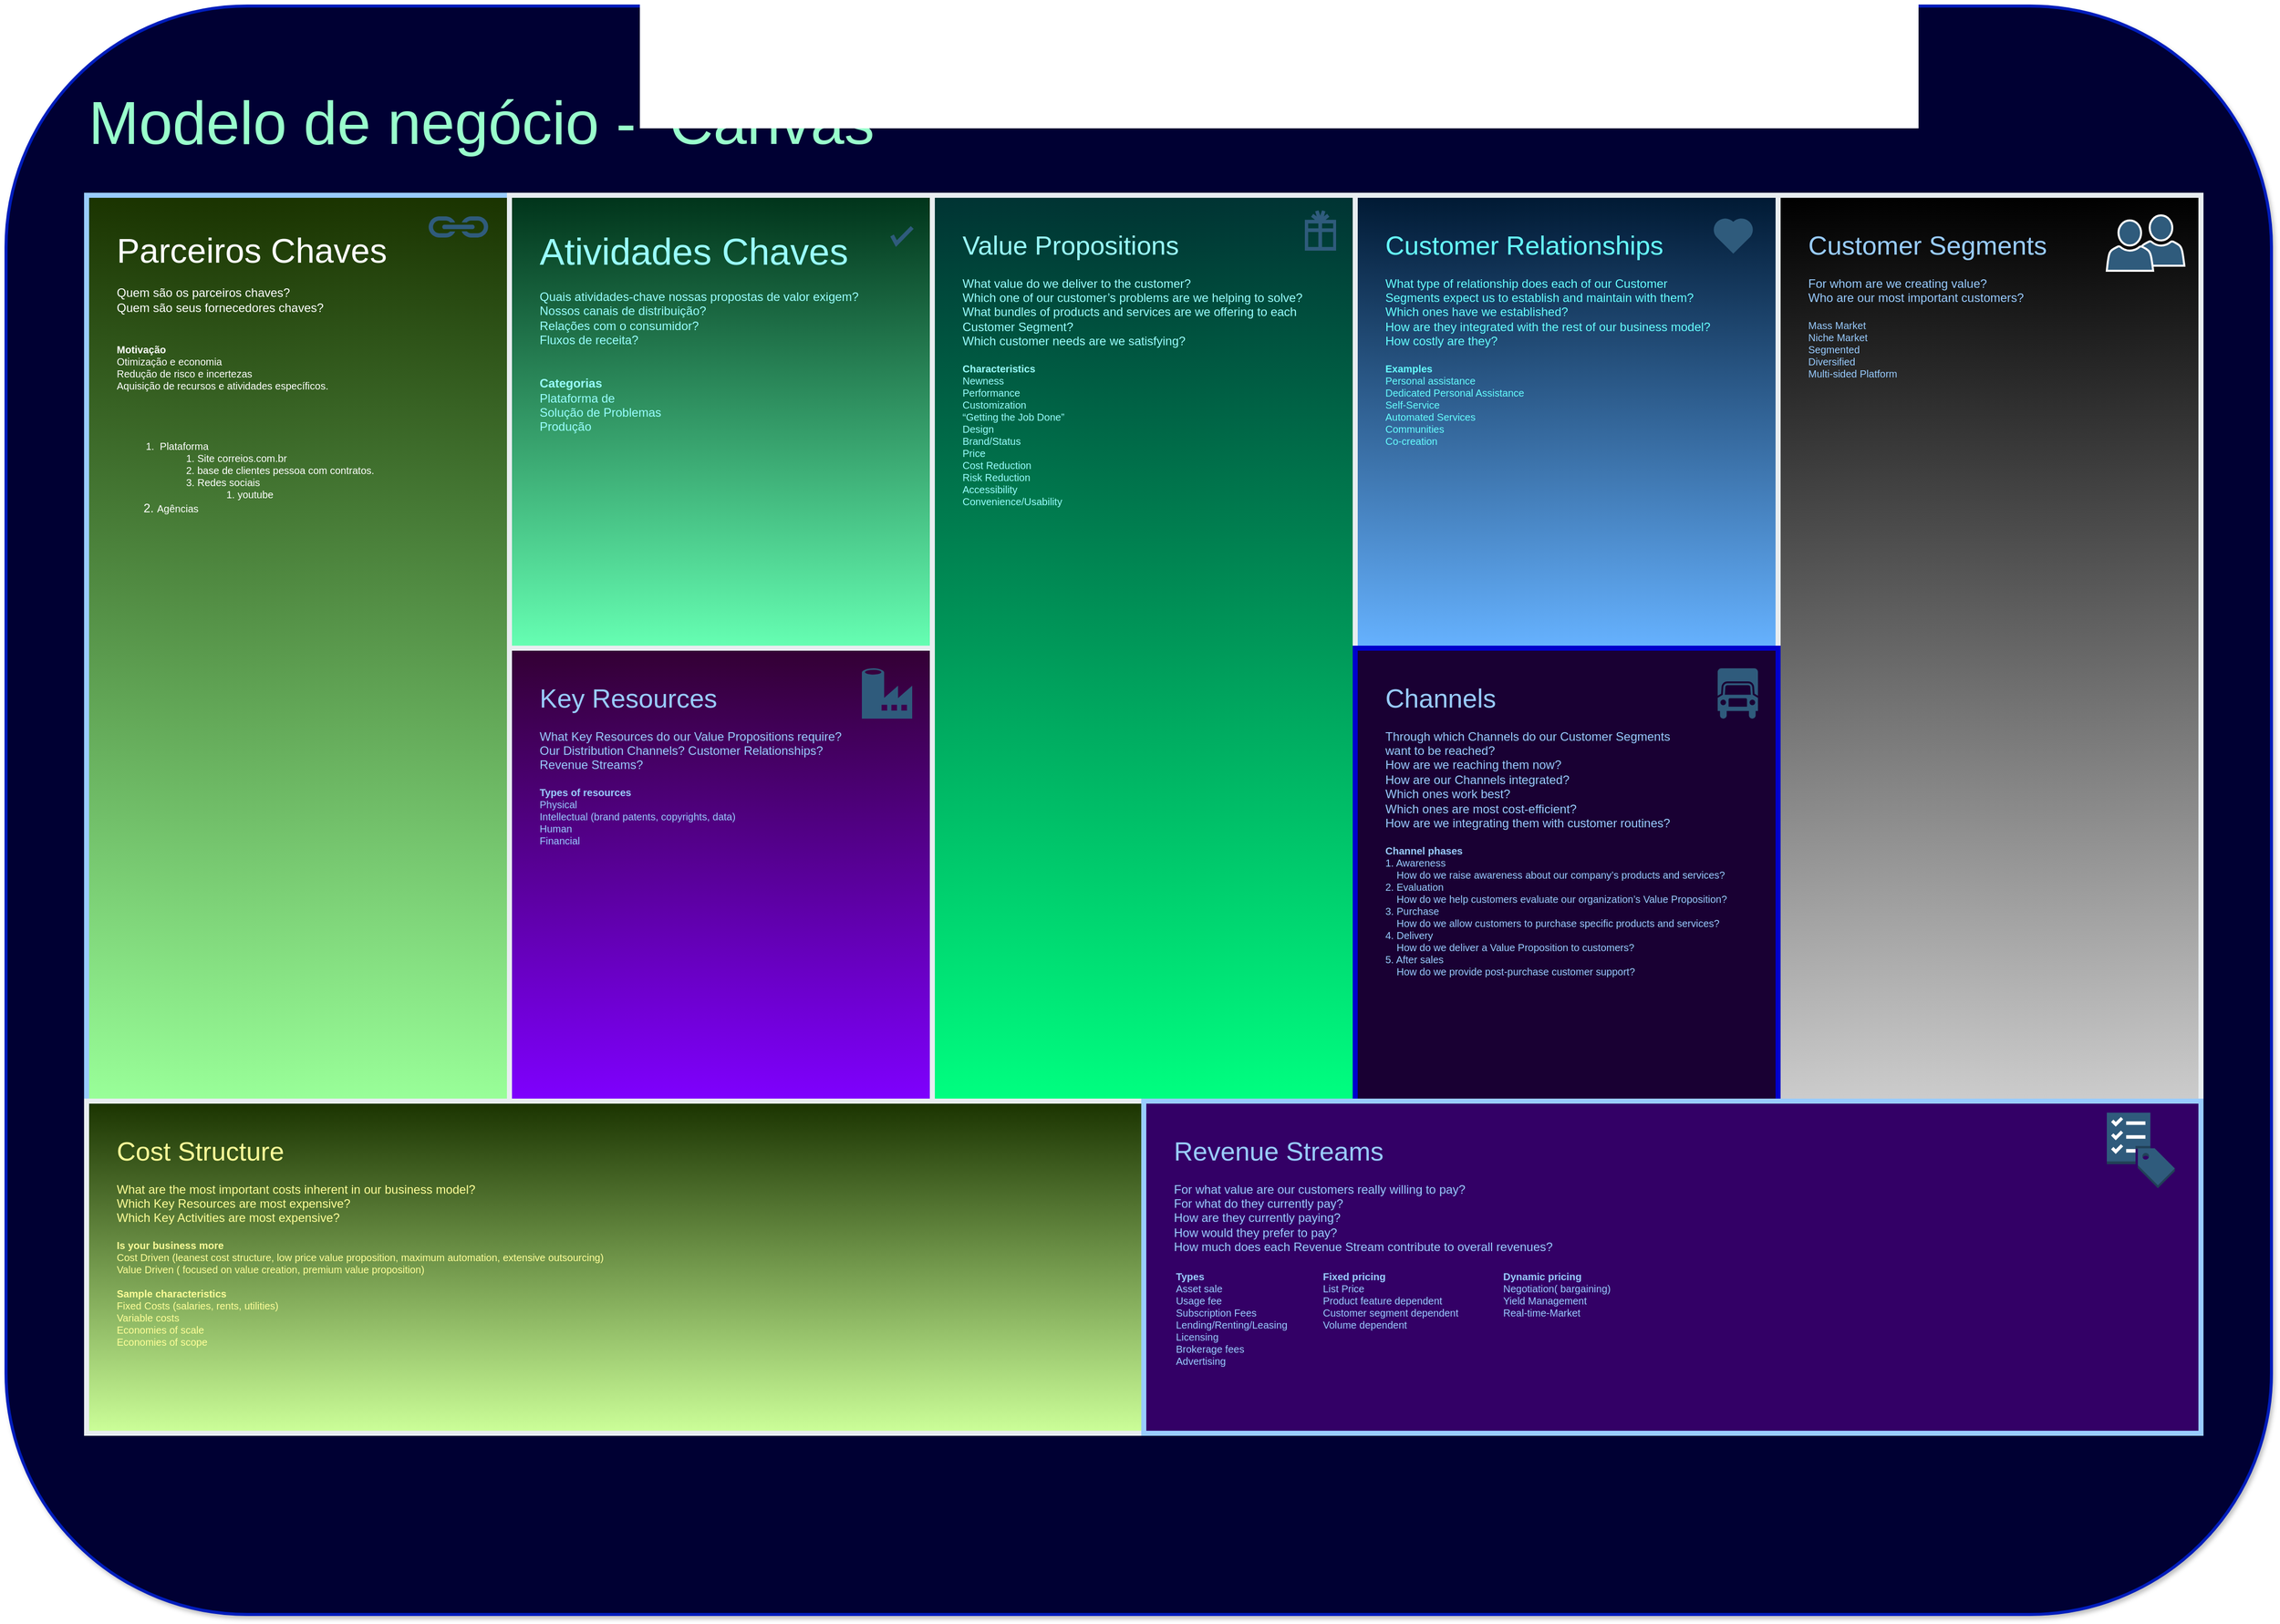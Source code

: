 <mxfile version="23.0.2" type="github">
  <diagram id="07fea595-8f29-1299-0266-81d95cde20df" name="Page-1">
    <mxGraphModel dx="6287" dy="2100" grid="1" gridSize="10" guides="1" tooltips="1" connect="1" arrows="1" fold="1" page="1" pageScale="1" pageWidth="1169" pageHeight="827" background="none" math="0" shadow="0">
      <root>
        <mxCell id="0" />
        <mxCell id="1" parent="0" />
        <mxCell id="698" value="" style="rounded=1;whiteSpace=wrap;html=1;shadow=1;labelBackgroundColor=none;strokeColor=#001DBC;strokeWidth=3;fillColor=#000033;fontSize=60;align=left;fontColor=#ffffff;glass=0;" parent="1" vertex="1">
          <mxGeometry x="-2290" y="32" width="2250" height="1598" as="geometry" />
        </mxCell>
        <mxCell id="699" value="&lt;div style=&quot;font-size: 26px&quot;&gt;&lt;font color=&quot;#66ffff&quot; style=&quot;font-size: 26px&quot;&gt;Customer Relationships&lt;/font&gt;&lt;/div&gt;&lt;div&gt;&lt;font color=&quot;#66ffff&quot;&gt;&lt;br&gt;&lt;/font&gt;&lt;/div&gt;&lt;div&gt;&lt;font color=&quot;#66ffff&quot;&gt;What type of relationship does each of our Customer&lt;/font&gt;&lt;/div&gt;&lt;div&gt;&lt;font color=&quot;#66ffff&quot;&gt;Segments expect us to establish and maintain with them?&lt;/font&gt;&lt;/div&gt;&lt;div&gt;&lt;font color=&quot;#66ffff&quot;&gt;Which ones have we established?&lt;/font&gt;&lt;/div&gt;&lt;div&gt;&lt;font color=&quot;#66ffff&quot;&gt;How are they integrated with the rest of our business model?&lt;/font&gt;&lt;/div&gt;&lt;div&gt;&lt;font color=&quot;#66ffff&quot;&gt;How costly are they?&lt;/font&gt;&lt;/div&gt;&lt;div&gt;&lt;font color=&quot;#66ffff&quot;&gt;&lt;br&gt;&lt;/font&gt;&lt;/div&gt;&lt;div style=&quot;font-size: 10px&quot;&gt;&lt;font color=&quot;#66ffff&quot; style=&quot;font-size: 10px&quot;&gt;&lt;b&gt;Examples&lt;/b&gt;&lt;/font&gt;&lt;/div&gt;&lt;div style=&quot;font-size: 10px&quot;&gt;&lt;font color=&quot;#66ffff&quot; style=&quot;font-size: 10px&quot;&gt;Personal assistance&lt;/font&gt;&lt;/div&gt;&lt;div style=&quot;font-size: 10px&quot;&gt;&lt;font color=&quot;#66ffff&quot; style=&quot;font-size: 10px&quot;&gt;Dedicated Personal Assistance&lt;/font&gt;&lt;/div&gt;&lt;div style=&quot;font-size: 10px&quot;&gt;&lt;font color=&quot;#66ffff&quot; style=&quot;font-size: 10px&quot;&gt;Self-Service&lt;/font&gt;&lt;/div&gt;&lt;div style=&quot;font-size: 10px&quot;&gt;&lt;font color=&quot;#66ffff&quot; style=&quot;font-size: 10px&quot;&gt;Automated Services&lt;/font&gt;&lt;/div&gt;&lt;div style=&quot;font-size: 10px&quot;&gt;&lt;font color=&quot;#66ffff&quot; style=&quot;font-size: 10px&quot;&gt;Communities&lt;/font&gt;&lt;/div&gt;&lt;div style=&quot;font-size: 10px&quot;&gt;&lt;font color=&quot;#66ffff&quot; style=&quot;font-size: 10px&quot;&gt;Co-creation&lt;/font&gt;&lt;/div&gt;" style="rounded=0;whiteSpace=wrap;html=1;shadow=0;labelBackgroundColor=none;strokeColor=#e8edf0;strokeWidth=5;fillColor=#001933;fontSize=12;fontColor=#2F5B7C;align=left;verticalAlign=top;spacing=30;gradientColor=#66B2FF;" parent="1" vertex="1">
          <mxGeometry x="-950" y="220" width="420" height="450" as="geometry" />
        </mxCell>
        <mxCell id="700" value="&lt;font&gt;&lt;font style=&quot;font-size: 34px;&quot;&gt;Parceiros Chaves&lt;/font&gt;&lt;br&gt;&lt;/font&gt;&lt;font style=&quot;font-size: 12px&quot;&gt;&lt;br style=&quot;font-size: 12px&quot;&gt;&lt;font style=&quot;font-size: 12px&quot;&gt;Quem são os parceiros chaves?&lt;br style=&quot;font-size: 12px&quot;&gt;Quem são seus fornecedores chaves?&lt;br style=&quot;font-size: 12px&quot;&gt;&lt;br style=&quot;font-size: 12px&quot;&gt;&lt;/font&gt;&lt;br style=&quot;font-size: 12px&quot;&gt;&lt;/font&gt;&lt;div style=&quot;font-size: 10px&quot;&gt;&lt;font style=&quot;font-size: 10px&quot;&gt;&lt;b&gt;Motivação&lt;/b&gt;&lt;/font&gt;&lt;/div&gt;&lt;div style=&quot;font-size: 10px&quot;&gt;&lt;font style=&quot;font-size: 10px&quot;&gt;Otimização e economia&lt;/font&gt;&lt;/div&gt;&lt;div style=&quot;font-size: 10px&quot;&gt;&lt;font style=&quot;font-size: 10px&quot;&gt;Redução de risco e incertezas&lt;/font&gt;&lt;/div&gt;&lt;div style=&quot;font-size: 10px&quot;&gt;&lt;font style=&quot;font-size: 10px&quot;&gt;Aquisição de recursos e atividades específicos.&lt;/font&gt;&lt;/div&gt;&lt;div style=&quot;font-size: 10px&quot;&gt;&lt;font style=&quot;font-size: 10px&quot;&gt;&lt;br&gt;&lt;/font&gt;&lt;/div&gt;&lt;div style=&quot;font-size: 10px&quot;&gt;&lt;font style=&quot;font-size: 10px&quot;&gt;&lt;br&gt;&lt;/font&gt;&lt;/div&gt;&lt;div style=&quot;font-size: 10px&quot;&gt;&lt;font style=&quot;font-size: 10px&quot;&gt;&lt;br&gt;&lt;/font&gt;&lt;/div&gt;&lt;div style=&quot;&quot;&gt;&lt;ol style=&quot;&quot;&gt;&lt;li style=&quot;font-size: 10px;&quot;&gt;&lt;font style=&quot;font-size: 10px&quot;&gt;&amp;nbsp;Plataforma&lt;/font&gt;&lt;/li&gt;&lt;ol style=&quot;&quot;&gt;&lt;li style=&quot;font-size: 10px;&quot;&gt;&lt;font style=&quot;font-size: 10px&quot;&gt;Site correios.com.br&lt;/font&gt;&lt;/li&gt;&lt;li style=&quot;font-size: 10px;&quot;&gt;&lt;font style=&quot;font-size: 10px&quot;&gt;base de clientes pessoa com contratos.&lt;/font&gt;&lt;/li&gt;&lt;li style=&quot;font-size: 10px;&quot;&gt;&lt;font style=&quot;font-size: 10px&quot;&gt;Redes sociais&lt;/font&gt;&lt;/li&gt;&lt;ol style=&quot;font-size: 10px;&quot;&gt;&lt;li&gt;youtube&lt;/li&gt;&lt;/ol&gt;&lt;/ol&gt;&lt;li&gt;&lt;span style=&quot;font-size: 10px;&quot;&gt;Agências&lt;/span&gt;&lt;/li&gt;&lt;/ol&gt;&lt;/div&gt;&lt;div style=&quot;font-size: 10px&quot;&gt;&lt;font style=&quot;font-size: 10px&quot;&gt;&lt;br&gt;&lt;/font&gt;&lt;/div&gt;&lt;div style=&quot;font-size: 10px&quot;&gt;&lt;font style=&quot;font-size: 10px&quot;&gt;&lt;br&gt;&lt;/font&gt;&lt;/div&gt;&lt;div style=&quot;font-size: 10px&quot;&gt;&lt;font style=&quot;font-size: 10px&quot;&gt;&lt;br&gt;&lt;/font&gt;&lt;/div&gt;&lt;div style=&quot;font-size: 10px&quot;&gt;&lt;font style=&quot;font-size: 10px&quot;&gt;&lt;br&gt;&lt;/font&gt;&lt;/div&gt;&lt;div style=&quot;font-size: 12px&quot;&gt;&lt;br style=&quot;font-size: 12px&quot;&gt;&lt;/div&gt;" style="rounded=0;whiteSpace=wrap;html=1;shadow=0;labelBackgroundColor=none;strokeColor=#99CCFF;strokeWidth=5;fillColor=#1A3300;fontSize=12;fontColor=#ffffff;align=left;verticalAlign=top;spacing=30;gradientColor=#99FF99;" parent="1" vertex="1">
          <mxGeometry x="-2210" y="220" width="420" height="900" as="geometry" />
        </mxCell>
        <mxCell id="701" value="&lt;font color=&quot;#99ffff&quot;&gt;&lt;font style=&quot;font-size: 37px;&quot;&gt;Atividades Chaves&lt;/font&gt;&lt;br style=&quot;font-size: 12px&quot;&gt;&lt;/font&gt;&lt;font&gt;&lt;font color=&quot;#99ffff&quot;&gt;&lt;br style=&quot;font-size: 12px&quot;&gt;&lt;/font&gt;&lt;div&gt;&lt;font color=&quot;#99ffff&quot;&gt;Quais atividades-chave nossas propostas de valor exigem?&amp;nbsp;&lt;/font&gt;&lt;/div&gt;&lt;div&gt;&lt;font color=&quot;#99ffff&quot;&gt;Nossos canais de distribuição?&amp;nbsp;&lt;/font&gt;&lt;/div&gt;&lt;div&gt;&lt;font color=&quot;#99ffff&quot;&gt;Relações com o consumidor?&amp;nbsp;&lt;/font&gt;&lt;/div&gt;&lt;div&gt;&lt;font color=&quot;#99ffff&quot;&gt;Fluxos de receita?&amp;nbsp;&lt;/font&gt;&lt;/div&gt;&lt;div&gt;&lt;font color=&quot;#99ffff&quot;&gt;&lt;br&gt;&lt;/font&gt;&lt;/div&gt;&lt;div&gt;&lt;font color=&quot;#99ffff&quot;&gt;&lt;br&gt;&lt;/font&gt;&lt;/div&gt;&lt;div&gt;&lt;font color=&quot;#99ffff&quot;&gt;&lt;b&gt;Categorias&lt;/b&gt;&amp;nbsp;&lt;/font&gt;&lt;/div&gt;&lt;div&gt;&lt;font color=&quot;#99ffff&quot;&gt;Plataforma de&amp;nbsp;&lt;/font&gt;&lt;/div&gt;&lt;div&gt;&lt;font color=&quot;#99ffff&quot;&gt;Solução de Problemas&amp;nbsp;&lt;/font&gt;&lt;/div&gt;&lt;div&gt;&lt;font color=&quot;#99ffff&quot;&gt;Produção&lt;br&gt;&lt;/font&gt;&lt;/div&gt;&lt;div&gt;&lt;br&gt;&lt;/div&gt;&lt;/font&gt;" style="rounded=0;whiteSpace=wrap;html=1;shadow=0;labelBackgroundColor=none;strokeColor=#e8edf0;strokeWidth=5;fillColor=#00331A;fontSize=12;fontColor=#2F5B7C;align=left;verticalAlign=top;spacing=30;gradientColor=#66FFB3;" parent="1" vertex="1">
          <mxGeometry x="-1790" y="220" width="420" height="450" as="geometry" />
        </mxCell>
        <mxCell id="702" value="&lt;div&gt;&lt;font color=&quot;#99ccff&quot; style=&quot;font-size: 26px&quot;&gt;Key Resources&lt;/font&gt;&lt;/div&gt;&lt;div&gt;&lt;font color=&quot;#99ccff&quot;&gt;&lt;br&gt;&lt;/font&gt;&lt;/div&gt;&lt;div&gt;&lt;font color=&quot;#99ccff&quot;&gt;What Key Resources do our Value Propositions require?&lt;/font&gt;&lt;/div&gt;&lt;div&gt;&lt;font color=&quot;#99ccff&quot;&gt;Our Distribution Channels? Customer Relationships?&lt;/font&gt;&lt;/div&gt;&lt;div&gt;&lt;font color=&quot;#99ccff&quot;&gt;Revenue Streams?&lt;/font&gt;&lt;/div&gt;&lt;div&gt;&lt;font color=&quot;#99ccff&quot;&gt;&lt;br&gt;&lt;/font&gt;&lt;/div&gt;&lt;div style=&quot;font-size: 10px&quot;&gt;&lt;font color=&quot;#99ccff&quot; style=&quot;font-size: 10px&quot;&gt;&lt;b&gt;Types of resources&lt;/b&gt;&lt;/font&gt;&lt;/div&gt;&lt;div style=&quot;font-size: 10px&quot;&gt;&lt;font color=&quot;#99ccff&quot; style=&quot;font-size: 10px&quot;&gt;Physical&lt;/font&gt;&lt;/div&gt;&lt;div style=&quot;font-size: 10px&quot;&gt;&lt;font color=&quot;#99ccff&quot; style=&quot;font-size: 10px&quot;&gt;Intellectual (brand patents, copyrights, data)&lt;/font&gt;&lt;/div&gt;&lt;div style=&quot;font-size: 10px&quot;&gt;&lt;font color=&quot;#99ccff&quot; style=&quot;font-size: 10px&quot;&gt;Human&lt;/font&gt;&lt;/div&gt;&lt;div style=&quot;font-size: 10px&quot;&gt;&lt;font color=&quot;#99ccff&quot; style=&quot;font-size: 10px&quot;&gt;Financial&lt;/font&gt;&lt;/div&gt;" style="rounded=0;whiteSpace=wrap;html=1;shadow=0;labelBackgroundColor=none;strokeColor=#e8edf0;strokeWidth=5;fillColor=#330033;fontSize=12;fontColor=#2F5B7C;align=left;verticalAlign=top;spacing=30;gradientColor=#7F00FF;" parent="1" vertex="1">
          <mxGeometry x="-1790" y="670" width="420" height="450" as="geometry" />
        </mxCell>
        <mxCell id="703" value="&lt;div style=&quot;font-size: 26px&quot;&gt;&lt;font color=&quot;#99ffff&quot; style=&quot;font-size: 26px&quot;&gt;Value Propositions&lt;/font&gt;&lt;/div&gt;&lt;div&gt;&lt;font color=&quot;#99ffff&quot;&gt;&lt;br&gt;&lt;/font&gt;&lt;/div&gt;&lt;div&gt;&lt;font color=&quot;#99ffff&quot;&gt;What value do we deliver to the customer?&lt;/font&gt;&lt;/div&gt;&lt;div&gt;&lt;font color=&quot;#99ffff&quot;&gt;Which one of our customer’s problems are we helping to solve?&lt;/font&gt;&lt;/div&gt;&lt;div&gt;&lt;font color=&quot;#99ffff&quot;&gt;What bundles of products and services are we offering to each Customer Segment?&lt;/font&gt;&lt;/div&gt;&lt;div&gt;&lt;font color=&quot;#99ffff&quot;&gt;Which customer needs are we satisfying?&lt;/font&gt;&lt;/div&gt;&lt;div&gt;&lt;font color=&quot;#99ffff&quot;&gt;&lt;br&gt;&lt;/font&gt;&lt;/div&gt;&lt;div style=&quot;font-size: 10px&quot;&gt;&lt;font color=&quot;#99ffff&quot; style=&quot;font-size: 10px&quot;&gt;&lt;b&gt;Characteristics&lt;/b&gt;&lt;/font&gt;&lt;/div&gt;&lt;div style=&quot;font-size: 10px&quot;&gt;&lt;font color=&quot;#99ffff&quot; style=&quot;font-size: 10px&quot;&gt;Newness&lt;/font&gt;&lt;/div&gt;&lt;div style=&quot;font-size: 10px&quot;&gt;&lt;font color=&quot;#99ffff&quot; style=&quot;font-size: 10px&quot;&gt;Performance&lt;/font&gt;&lt;/div&gt;&lt;div style=&quot;font-size: 10px&quot;&gt;&lt;font color=&quot;#99ffff&quot; style=&quot;font-size: 10px&quot;&gt;Customization&lt;/font&gt;&lt;/div&gt;&lt;div style=&quot;font-size: 10px&quot;&gt;&lt;font color=&quot;#99ffff&quot; style=&quot;font-size: 10px&quot;&gt;“Getting the Job Done”&lt;/font&gt;&lt;/div&gt;&lt;div style=&quot;font-size: 10px&quot;&gt;&lt;font color=&quot;#99ffff&quot; style=&quot;font-size: 10px&quot;&gt;Design&lt;/font&gt;&lt;/div&gt;&lt;div style=&quot;font-size: 10px&quot;&gt;&lt;font color=&quot;#99ffff&quot; style=&quot;font-size: 10px&quot;&gt;Brand/Status&lt;/font&gt;&lt;/div&gt;&lt;div style=&quot;font-size: 10px&quot;&gt;&lt;font color=&quot;#99ffff&quot; style=&quot;font-size: 10px&quot;&gt;Price&lt;/font&gt;&lt;/div&gt;&lt;div style=&quot;font-size: 10px&quot;&gt;&lt;font color=&quot;#99ffff&quot; style=&quot;font-size: 10px&quot;&gt;Cost Reduction&lt;/font&gt;&lt;/div&gt;&lt;div style=&quot;font-size: 10px&quot;&gt;&lt;font color=&quot;#99ffff&quot; style=&quot;font-size: 10px&quot;&gt;Risk Reduction&lt;/font&gt;&lt;/div&gt;&lt;div style=&quot;font-size: 10px&quot;&gt;&lt;font color=&quot;#99ffff&quot; style=&quot;font-size: 10px&quot;&gt;Accessibility&lt;/font&gt;&lt;/div&gt;&lt;div style=&quot;font-size: 10px&quot;&gt;&lt;font color=&quot;#99ffff&quot; style=&quot;font-size: 10px&quot;&gt;Convenience/Usability&lt;/font&gt;&lt;/div&gt;&lt;div style=&quot;font-size: 10px&quot;&gt;&lt;br&gt;&lt;/div&gt;" style="rounded=0;whiteSpace=wrap;html=1;shadow=0;labelBackgroundColor=none;strokeColor=#e8edf0;strokeWidth=5;fillColor=#003333;fontSize=12;fontColor=#2F5B7C;align=left;verticalAlign=top;spacing=30;gradientColor=#00FF80;" parent="1" vertex="1">
          <mxGeometry x="-1370" y="220" width="420" height="900" as="geometry" />
        </mxCell>
        <mxCell id="704" value="&lt;div&gt;&lt;font color=&quot;#99ccff&quot; style=&quot;font-size: 26px&quot;&gt;Customer Segments&lt;/font&gt;&lt;/div&gt;&lt;div&gt;&lt;font color=&quot;#99ccff&quot;&gt;&lt;br&gt;&lt;/font&gt;&lt;/div&gt;&lt;div&gt;&lt;font color=&quot;#99ccff&quot;&gt;For whom are we creating value?&lt;/font&gt;&lt;/div&gt;&lt;div&gt;&lt;font color=&quot;#99ccff&quot;&gt;Who are our most important customers?&lt;/font&gt;&lt;/div&gt;&lt;div&gt;&lt;font color=&quot;#99ccff&quot;&gt;&lt;br&gt;&lt;/font&gt;&lt;/div&gt;&lt;div style=&quot;font-size: 10px&quot;&gt;&lt;font color=&quot;#99ccff&quot; style=&quot;font-size: 10px&quot;&gt;Mass Market&lt;/font&gt;&lt;/div&gt;&lt;div style=&quot;font-size: 10px&quot;&gt;&lt;font color=&quot;#99ccff&quot; style=&quot;font-size: 10px&quot;&gt;Niche Market&lt;/font&gt;&lt;/div&gt;&lt;div style=&quot;font-size: 10px&quot;&gt;&lt;font color=&quot;#99ccff&quot; style=&quot;font-size: 10px&quot;&gt;Segmented&lt;/font&gt;&lt;/div&gt;&lt;div style=&quot;font-size: 10px&quot;&gt;&lt;font color=&quot;#99ccff&quot; style=&quot;font-size: 10px&quot;&gt;Diversified&lt;/font&gt;&lt;/div&gt;&lt;div style=&quot;font-size: 10px&quot;&gt;&lt;font color=&quot;#99ccff&quot; style=&quot;font-size: 10px&quot;&gt;Multi-sided Platform&lt;/font&gt;&lt;/div&gt;" style="rounded=0;whiteSpace=wrap;html=1;shadow=0;labelBackgroundColor=none;strokeColor=#e8edf0;strokeWidth=5;fillColor=#000000;fontSize=12;fontColor=#2F5B7C;align=left;verticalAlign=top;spacing=30;gradientColor=#CCCCCC;" parent="1" vertex="1">
          <mxGeometry x="-530" y="220" width="420" height="900" as="geometry" />
        </mxCell>
        <mxCell id="705" value="&lt;div&gt;&lt;font color=&quot;#99ccff&quot; style=&quot;font-size: 26px&quot;&gt;Channels&lt;/font&gt;&lt;/div&gt;&lt;div&gt;&lt;font color=&quot;#99ccff&quot;&gt;&lt;br&gt;&lt;/font&gt;&lt;/div&gt;&lt;div&gt;&lt;font color=&quot;#99ccff&quot;&gt;Through which Channels do our Customer Segments&lt;/font&gt;&lt;/div&gt;&lt;div&gt;&lt;font color=&quot;#99ccff&quot;&gt;want to be reached?&lt;/font&gt;&lt;/div&gt;&lt;div&gt;&lt;font color=&quot;#99ccff&quot;&gt;How are we reaching them now?&lt;/font&gt;&lt;/div&gt;&lt;div&gt;&lt;font color=&quot;#99ccff&quot;&gt;How are our Channels integrated?&lt;/font&gt;&lt;/div&gt;&lt;div&gt;&lt;font color=&quot;#99ccff&quot;&gt;Which ones work best?&lt;/font&gt;&lt;/div&gt;&lt;div&gt;&lt;font color=&quot;#99ccff&quot;&gt;Which ones are most cost-efficient?&lt;/font&gt;&lt;/div&gt;&lt;div&gt;&lt;font color=&quot;#99ccff&quot;&gt;How are we integrating them with customer routines?&lt;/font&gt;&lt;/div&gt;&lt;div&gt;&lt;font color=&quot;#99ccff&quot;&gt;&lt;br&gt;&lt;/font&gt;&lt;/div&gt;&lt;div style=&quot;font-size: 10px&quot;&gt;&lt;font color=&quot;#99ccff&quot; style=&quot;font-size: 10px&quot;&gt;&lt;b&gt;Channel phases&lt;/b&gt;&lt;/font&gt;&lt;/div&gt;&lt;div style=&quot;font-size: 10px&quot;&gt;&lt;font color=&quot;#99ccff&quot; style=&quot;font-size: 10px&quot;&gt;1. Awareness&lt;/font&gt;&lt;/div&gt;&lt;div style=&quot;font-size: 10px&quot;&gt;&lt;font color=&quot;#99ccff&quot; style=&quot;font-size: 10px&quot;&gt;&amp;nbsp; &amp;nbsp; How do we raise awareness about our company’s products and services?&lt;/font&gt;&lt;/div&gt;&lt;div style=&quot;font-size: 10px&quot;&gt;&lt;font color=&quot;#99ccff&quot; style=&quot;font-size: 10px&quot;&gt;2. Evaluation&lt;/font&gt;&lt;/div&gt;&lt;div style=&quot;font-size: 10px&quot;&gt;&lt;font color=&quot;#99ccff&quot; style=&quot;font-size: 10px&quot;&gt;&amp;nbsp; &amp;nbsp; How do we help customers evaluate our organization’s Value Proposition?&lt;/font&gt;&lt;/div&gt;&lt;div style=&quot;font-size: 10px&quot;&gt;&lt;font color=&quot;#99ccff&quot; style=&quot;font-size: 10px&quot;&gt;3. Purchase&lt;/font&gt;&lt;/div&gt;&lt;div style=&quot;font-size: 10px&quot;&gt;&lt;font color=&quot;#99ccff&quot; style=&quot;font-size: 10px&quot;&gt;&amp;nbsp; &amp;nbsp; How do we allow customers to purchase specific products and services?&lt;/font&gt;&lt;/div&gt;&lt;div style=&quot;font-size: 10px&quot;&gt;&lt;font color=&quot;#99ccff&quot; style=&quot;font-size: 10px&quot;&gt;4. Delivery&lt;/font&gt;&lt;/div&gt;&lt;div style=&quot;font-size: 10px&quot;&gt;&lt;font color=&quot;#99ccff&quot; style=&quot;font-size: 10px&quot;&gt;&amp;nbsp; &amp;nbsp; How do we deliver a Value Proposition to customers?&lt;/font&gt;&lt;/div&gt;&lt;div style=&quot;font-size: 10px&quot;&gt;&lt;font color=&quot;#99ccff&quot; style=&quot;font-size: 10px&quot;&gt;5. After sales&lt;/font&gt;&lt;/div&gt;&lt;div style=&quot;font-size: 10px&quot;&gt;&lt;font color=&quot;#99ccff&quot; style=&quot;font-size: 10px&quot;&gt;&amp;nbsp; &amp;nbsp; How do we provide post-purchase customer support?&lt;/font&gt;&lt;/div&gt;&lt;div style=&quot;font-size: 10px&quot;&gt;&lt;br&gt;&lt;/div&gt;" style="rounded=0;whiteSpace=wrap;html=1;shadow=0;labelBackgroundColor=none;strokeColor=#0000CC;strokeWidth=5;fillColor=#190033;fontSize=12;fontColor=#2F5B7C;align=left;verticalAlign=top;spacing=30;" parent="1" vertex="1">
          <mxGeometry x="-950" y="670" width="420" height="450" as="geometry" />
        </mxCell>
        <mxCell id="706" value="&lt;div style=&quot;font-size: 26px&quot;&gt;&lt;font color=&quot;#ffff99&quot; style=&quot;font-size: 26px&quot;&gt;Cost Structure&lt;/font&gt;&lt;/div&gt;&lt;div&gt;&lt;font color=&quot;#ffff99&quot;&gt;&lt;br&gt;&lt;/font&gt;&lt;/div&gt;&lt;div&gt;&lt;font color=&quot;#ffff99&quot;&gt;What are the most important costs inherent in our business model?&lt;/font&gt;&lt;/div&gt;&lt;div&gt;&lt;font color=&quot;#ffff99&quot;&gt;Which Key Resources are most expensive?&lt;/font&gt;&lt;/div&gt;&lt;div&gt;&lt;font color=&quot;#ffff99&quot;&gt;Which Key Activities are most expensive?&lt;/font&gt;&lt;/div&gt;&lt;div&gt;&lt;font color=&quot;#ffff99&quot;&gt;&lt;br&gt;&lt;/font&gt;&lt;/div&gt;&lt;div style=&quot;font-size: 10px&quot;&gt;&lt;font color=&quot;#ffff99&quot; style=&quot;font-size: 10px&quot;&gt;&lt;b&gt;Is your business more&lt;/b&gt;&lt;/font&gt;&lt;/div&gt;&lt;div style=&quot;font-size: 10px&quot;&gt;&lt;font color=&quot;#ffff99&quot; style=&quot;font-size: 10px&quot;&gt;Cost Driven (leanest cost structure, low price value proposition, maximum automation, extensive outsourcing)&lt;/font&gt;&lt;/div&gt;&lt;div style=&quot;font-size: 10px&quot;&gt;&lt;font color=&quot;#ffff99&quot; style=&quot;font-size: 10px&quot;&gt;Value Driven ( focused on value creation, premium value proposition)&lt;/font&gt;&lt;/div&gt;&lt;div style=&quot;font-size: 10px&quot;&gt;&lt;font color=&quot;#ffff99&quot; style=&quot;font-size: 10px&quot;&gt;&lt;br&gt;&lt;/font&gt;&lt;/div&gt;&lt;div style=&quot;font-size: 10px&quot;&gt;&lt;font color=&quot;#ffff99&quot; style=&quot;font-size: 10px&quot;&gt;&lt;b&gt;Sample characteristics&lt;/b&gt;&lt;/font&gt;&lt;/div&gt;&lt;div style=&quot;font-size: 10px&quot;&gt;&lt;font color=&quot;#ffff99&quot; style=&quot;font-size: 10px&quot;&gt;Fixed Costs (salaries, rents, utilities)&lt;/font&gt;&lt;/div&gt;&lt;div style=&quot;font-size: 10px&quot;&gt;&lt;font color=&quot;#ffff99&quot; style=&quot;font-size: 10px&quot;&gt;Variable costs&lt;/font&gt;&lt;/div&gt;&lt;div style=&quot;font-size: 10px&quot;&gt;&lt;font color=&quot;#ffff99&quot; style=&quot;font-size: 10px&quot;&gt;Economies of scale&lt;/font&gt;&lt;/div&gt;&lt;div style=&quot;font-size: 10px&quot;&gt;&lt;font color=&quot;#ffff99&quot; style=&quot;font-size: 10px&quot;&gt;Economies of scope&lt;/font&gt;&lt;/div&gt;" style="rounded=0;whiteSpace=wrap;html=1;shadow=0;labelBackgroundColor=none;strokeColor=#e8edf0;strokeWidth=5;fillColor=#1A3300;fontSize=12;fontColor=#2F5B7C;align=left;verticalAlign=top;spacing=30;gradientColor=#CCFF99;" parent="1" vertex="1">
          <mxGeometry x="-2210" y="1120" width="1050" height="330" as="geometry" />
        </mxCell>
        <mxCell id="707" value="&lt;div style=&quot;font-size: 26px&quot;&gt;&lt;font color=&quot;#99ccff&quot; style=&quot;font-size: 26px&quot;&gt;Revenue Streams&lt;/font&gt;&lt;/div&gt;&lt;div&gt;&lt;font color=&quot;#99ccff&quot;&gt;&lt;br&gt;&lt;/font&gt;&lt;/div&gt;&lt;div&gt;&lt;font color=&quot;#99ccff&quot;&gt;For what value are our customers really willing to pay?&lt;/font&gt;&lt;/div&gt;&lt;div&gt;&lt;font color=&quot;#99ccff&quot;&gt;For what do they currently pay?&lt;/font&gt;&lt;/div&gt;&lt;div&gt;&lt;font color=&quot;#99ccff&quot;&gt;How are they currently paying?&lt;/font&gt;&lt;/div&gt;&lt;div&gt;&lt;font color=&quot;#99ccff&quot;&gt;How would they prefer to pay?&lt;/font&gt;&lt;/div&gt;&lt;div&gt;&lt;font color=&quot;#99ccff&quot;&gt;How much does each Revenue Stream contribute to overall revenues?&lt;/font&gt;&lt;/div&gt;" style="rounded=0;whiteSpace=wrap;html=1;shadow=0;labelBackgroundColor=none;strokeColor=#99CCFF;strokeWidth=5;fillColor=#330066;fontSize=12;fontColor=#2F5B7C;align=left;verticalAlign=top;spacing=30;" parent="1" vertex="1">
          <mxGeometry x="-1160" y="1120" width="1050" height="330" as="geometry" />
        </mxCell>
        <mxCell id="708" value="&lt;font color=&quot;#99ffcc&quot;&gt;Modelo de negócio -&amp;nbsp; Canvas&lt;/font&gt;" style="text;html=1;resizable=0;points=[];autosize=1;align=left;verticalAlign=top;spacingTop=-4;fontSize=60;fontColor=#2F5B7C;" parent="1" vertex="1">
          <mxGeometry x="-2210" y="110" width="800" height="80" as="geometry" />
        </mxCell>
        <mxCell id="709" value="" style="html=1;verticalLabelPosition=bottom;labelBackgroundColor=#ffffff;verticalAlign=top;shadow=0;dashed=0;strokeWidth=4;shape=mxgraph.ios7.misc.check;strokeColor=#2F5B7C;fillColor=#ffffff;gradientColor=none;fontSize=12;fontColor=#2F5B7C;align=left;" parent="1" vertex="1">
          <mxGeometry x="-1410" y="252" width="20" height="16" as="geometry" />
        </mxCell>
        <mxCell id="710" value="" style="shape=mxgraph.signs.travel.present;html=1;fillColor=#2F5B7C;strokeColor=none;verticalLabelPosition=bottom;verticalAlign=top;align=center;shadow=0;labelBackgroundColor=none;fontSize=12;fontColor=#2F5B7C;" parent="1" vertex="1">
          <mxGeometry x="-1000" y="235" width="31" height="40" as="geometry" />
        </mxCell>
        <mxCell id="711" value="" style="html=1;verticalLabelPosition=bottom;labelBackgroundColor=#ffffff;verticalAlign=top;strokeWidth=3;strokeColor=none;fillColor=#2F5B7C;shadow=0;dashed=0;shape=mxgraph.ios7.icons.heart;fontSize=12;fontColor=#2F5B7C;align=left;" parent="1" vertex="1">
          <mxGeometry x="-595.0" y="242" width="41" height="36" as="geometry" />
        </mxCell>
        <mxCell id="712" value="&lt;div style=&quot;font-size: 10px&quot;&gt;&lt;b&gt;Dynamic pricing&lt;/b&gt;&lt;/div&gt;&lt;div style=&quot;font-size: 10px&quot;&gt;Negotiation( bargaining)&lt;/div&gt;&lt;div style=&quot;font-size: 10px&quot;&gt;Yield Management&lt;/div&gt;&lt;div style=&quot;font-size: 10px&quot;&gt;Real-time-Market&lt;/div&gt;" style="text;html=1;resizable=0;points=[];autosize=1;align=left;verticalAlign=top;spacingTop=-4;fontSize=10;fontColor=#99CCFF;" parent="1" vertex="1">
          <mxGeometry x="-805.5" y="1286" width="120" height="50" as="geometry" />
        </mxCell>
        <mxCell id="713" value="&lt;div style=&quot;font-size: 10px&quot;&gt;&lt;b&gt;Fixed pricing&lt;/b&gt;&lt;/div&gt;&lt;div style=&quot;font-size: 10px&quot;&gt;List Price&lt;/div&gt;&lt;div style=&quot;font-size: 10px&quot;&gt;Product feature dependent&lt;/div&gt;&lt;div style=&quot;font-size: 10px&quot;&gt;Customer segment dependent&lt;/div&gt;&lt;div style=&quot;font-size: 10px&quot;&gt;Volume dependent&lt;/div&gt;" style="text;html=1;resizable=0;points=[];autosize=1;align=left;verticalAlign=top;spacingTop=-4;fontSize=10;fontColor=#99CCFF;" parent="1" vertex="1">
          <mxGeometry x="-984.5" y="1286" width="150" height="60" as="geometry" />
        </mxCell>
        <mxCell id="714" value="&lt;div style=&quot;font-size: 10px&quot;&gt;&lt;b&gt;Types&lt;/b&gt;&lt;/div&gt;&lt;div style=&quot;font-size: 10px&quot;&gt;Asset sale&lt;/div&gt;&lt;div style=&quot;font-size: 10px&quot;&gt;Usage fee&lt;/div&gt;&lt;div style=&quot;font-size: 10px&quot;&gt;Subscription Fees&lt;/div&gt;&lt;div style=&quot;font-size: 10px&quot;&gt;Lending/Renting/Leasing&lt;/div&gt;&lt;div style=&quot;font-size: 10px&quot;&gt;Licensing&lt;/div&gt;&lt;div style=&quot;font-size: 10px&quot;&gt;Brokerage fees&lt;/div&gt;&lt;div style=&quot;font-size: 10px&quot;&gt;Advertising&lt;/div&gt;" style="text;html=1;resizable=0;points=[];autosize=1;align=left;verticalAlign=top;spacingTop=-4;fontSize=10;fontColor=#99CCFF;" parent="1" vertex="1">
          <mxGeometry x="-1130" y="1286" width="130" height="100" as="geometry" />
        </mxCell>
        <mxCell id="715" value="" style="shadow=0;dashed=0;html=1;strokeColor=none;labelPosition=center;verticalLabelPosition=bottom;verticalAlign=top;shape=mxgraph.mscae.cloud.data_factory;fillColor=#2F5B7C;labelBackgroundColor=none;fontSize=10;fontColor=#2F5B7C;align=left;" parent="1" vertex="1">
          <mxGeometry x="-1440" y="690" width="50" height="50" as="geometry" />
        </mxCell>
        <mxCell id="716" value="" style="shape=mxgraph.signs.transportation.truck_6;html=1;fillColor=#2F5B7C;strokeColor=none;verticalLabelPosition=bottom;verticalAlign=top;align=center;shadow=0;labelBackgroundColor=none;fontSize=10;fontColor=#2F5B7C;aspect=fixed;" parent="1" vertex="1">
          <mxGeometry x="-590" y="690" width="40" height="50" as="geometry" />
        </mxCell>
        <mxCell id="717" value="" style="shape=image;html=1;verticalAlign=top;verticalLabelPosition=bottom;labelBackgroundColor=#ffffff;imageAspect=0;aspect=fixed;image=https://cdn4.iconfinder.com/data/icons/evil-icons-user-interface/64/price-128.png;shadow=0;strokeColor=#e8edf0;strokeWidth=3;fillColor=#2F5B7C;gradientColor=none;fontSize=10;fontColor=#2F5B7C;align=left;" parent="1" vertex="1">
          <mxGeometry x="-1226" y="1140" width="58" height="58" as="geometry" />
        </mxCell>
        <mxCell id="718" value="" style="dashed=0;html=1;shape=mxgraph.aws3.checklist_cost;fillColor=#2F5B7C;gradientColor=none;shadow=0;labelBackgroundColor=none;strokeColor=none;strokeWidth=3;fontSize=10;fontColor=#2F5B7C;align=left;" parent="1" vertex="1">
          <mxGeometry x="-203.5" y="1131.5" width="67.5" height="75" as="geometry" />
        </mxCell>
        <mxCell id="719" value="" style="shadow=0;dashed=0;html=1;strokeColor=none;fillColor=#2F5B7C;labelPosition=center;verticalLabelPosition=bottom;verticalAlign=top;outlineConnect=0;shape=mxgraph.office.concepts.link;labelBackgroundColor=none;fontSize=10;fontColor=#000000;align=left;" parent="1" vertex="1">
          <mxGeometry x="-1871" y="241" width="61" height="21" as="geometry" />
        </mxCell>
        <mxCell id="720" value="" style="group" parent="1" vertex="1" connectable="0">
          <mxGeometry x="-203.5" y="245" width="69" height="50" as="geometry" />
        </mxCell>
        <mxCell id="721" value="" style="shadow=0;dashed=0;html=1;strokeColor=#FFFFFF;labelPosition=center;verticalLabelPosition=bottom;verticalAlign=top;outlineConnect=0;shape=mxgraph.office.users.user;fillColor=#2F5B7C;labelBackgroundColor=none;fontSize=10;fontColor=#000000;align=left;strokeWidth=2;" parent="720" vertex="1">
          <mxGeometry x="31" y="-5" width="46" height="50" as="geometry" />
        </mxCell>
        <mxCell id="722" value="" style="shadow=0;dashed=0;html=1;strokeColor=#FFFFFF;labelPosition=center;verticalLabelPosition=bottom;verticalAlign=top;outlineConnect=0;shape=mxgraph.office.users.user;fillColor=#2F5B7C;labelBackgroundColor=none;fontSize=10;fontColor=#000000;align=left;strokeWidth=2;" parent="720" vertex="1">
          <mxGeometry width="46" height="50" as="geometry" />
        </mxCell>
      </root>
    </mxGraphModel>
  </diagram>
</mxfile>
